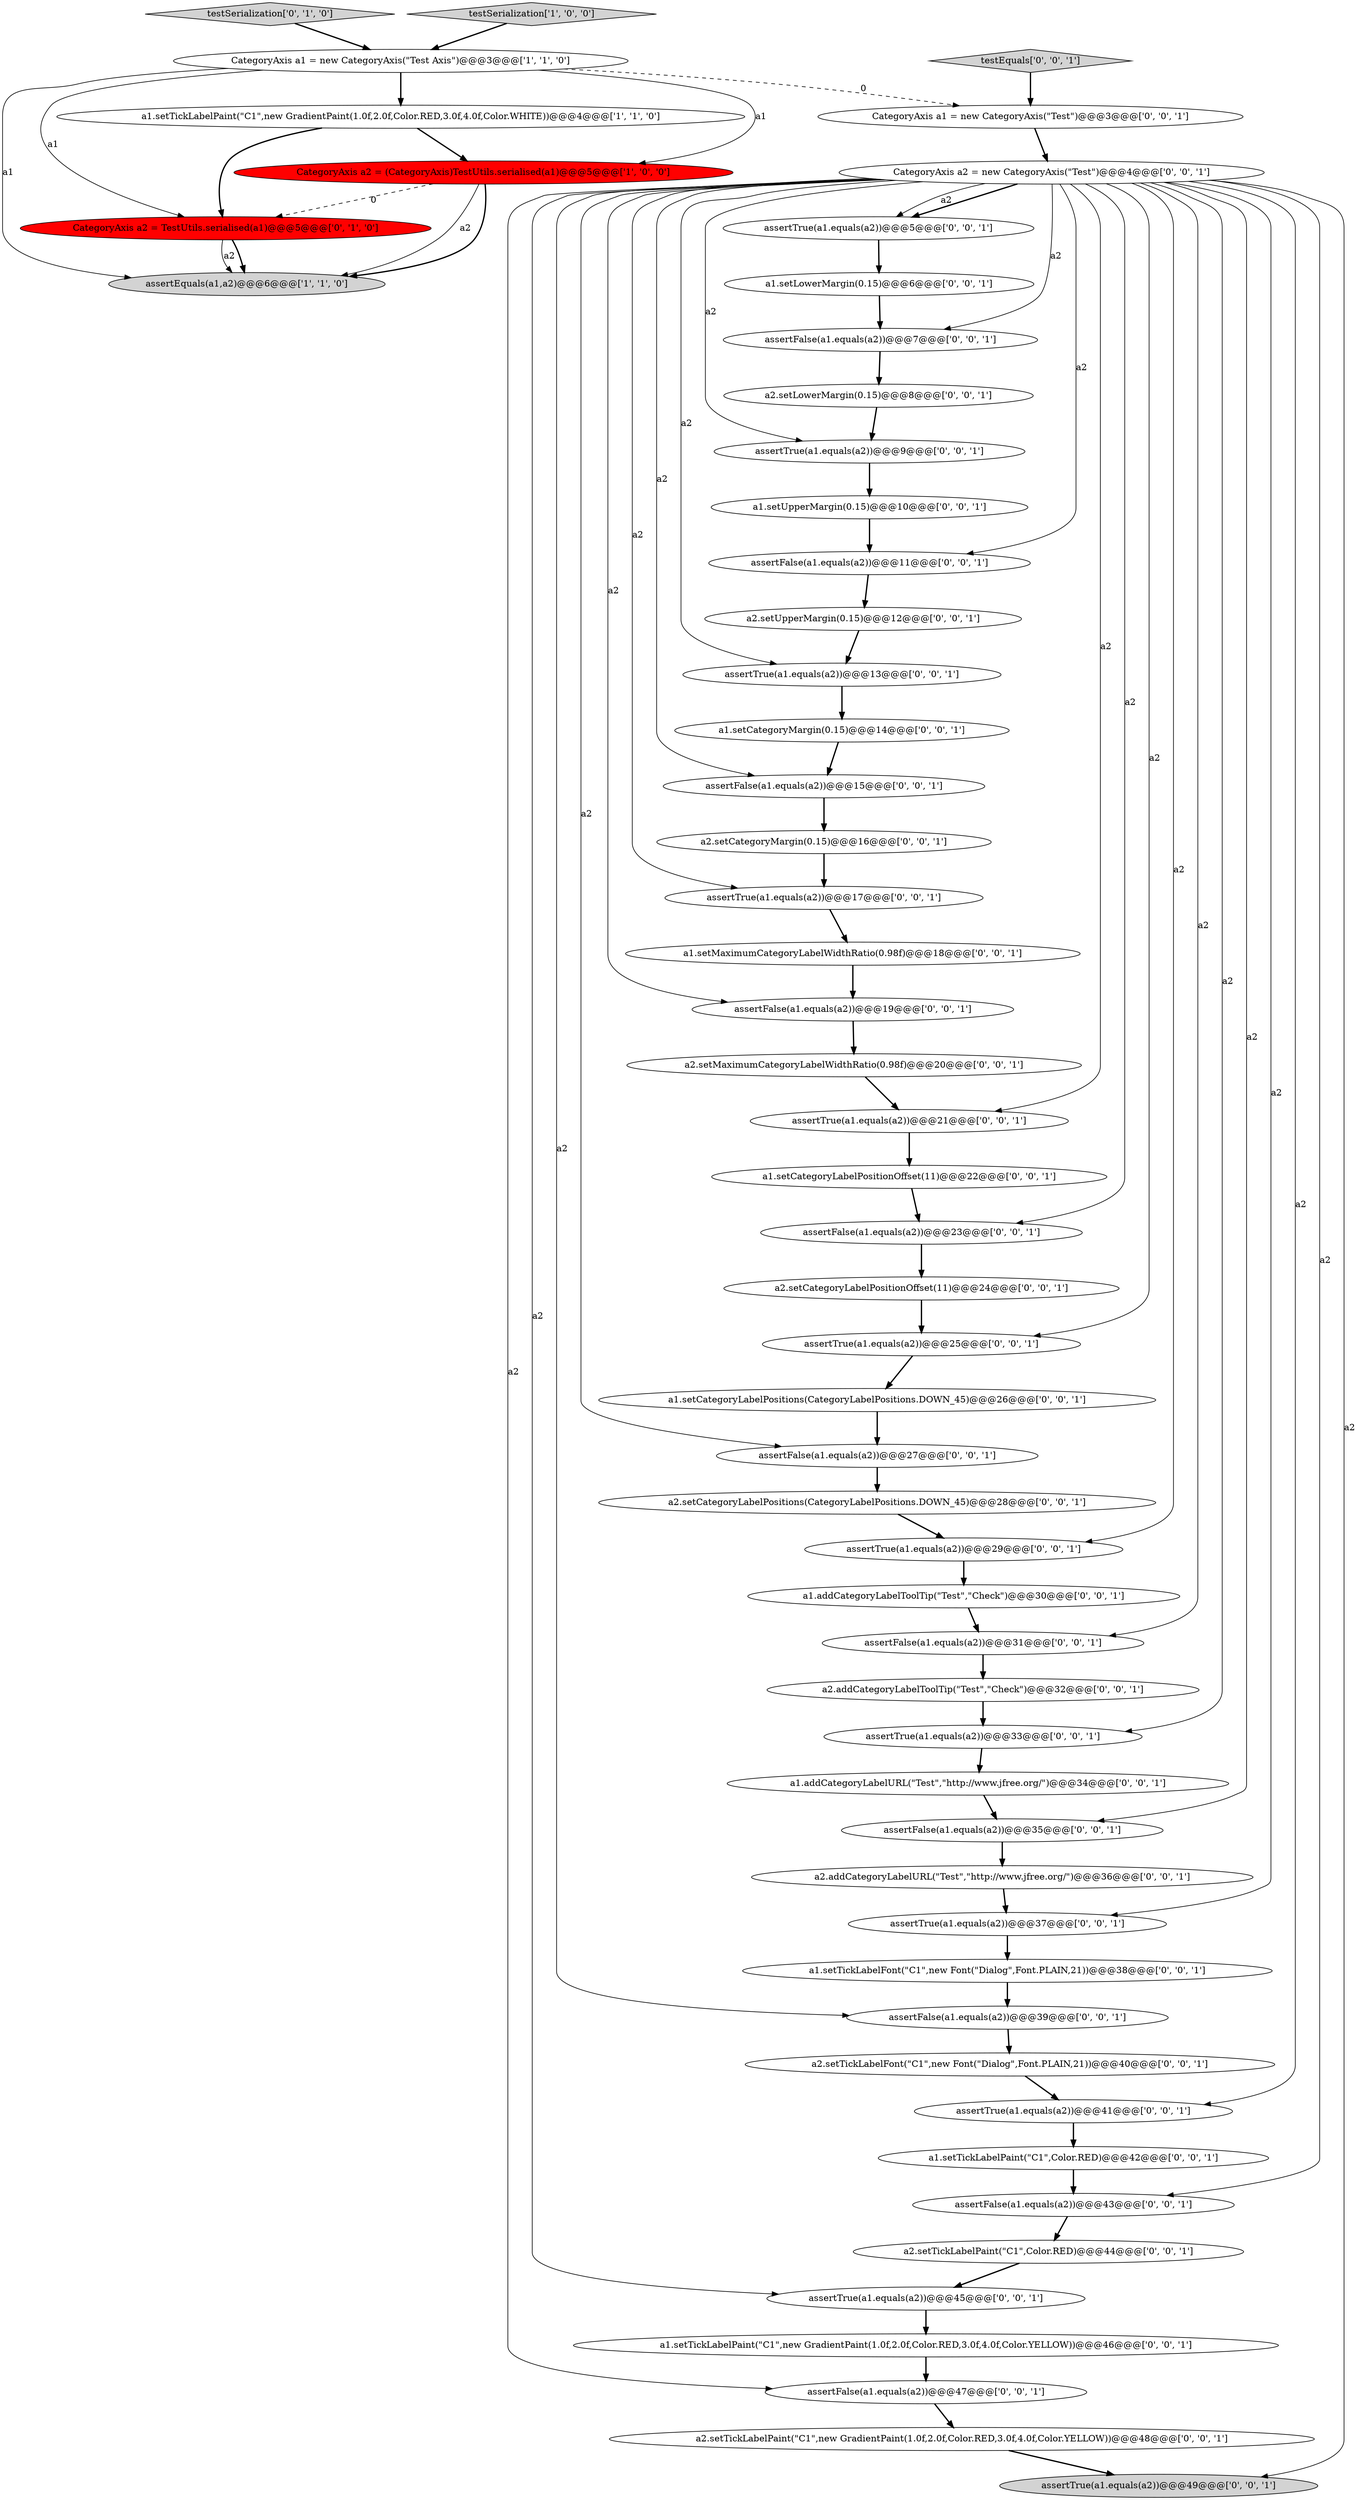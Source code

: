 digraph {
26 [style = filled, label = "assertTrue(a1.equals(a2))@@@45@@@['0', '0', '1']", fillcolor = white, shape = ellipse image = "AAA0AAABBB3BBB"];
14 [style = filled, label = "assertTrue(a1.equals(a2))@@@21@@@['0', '0', '1']", fillcolor = white, shape = ellipse image = "AAA0AAABBB3BBB"];
43 [style = filled, label = "assertTrue(a1.equals(a2))@@@13@@@['0', '0', '1']", fillcolor = white, shape = ellipse image = "AAA0AAABBB3BBB"];
8 [style = filled, label = "a1.addCategoryLabelURL(\"Test\",\"http://www.jfree.org/\")@@@34@@@['0', '0', '1']", fillcolor = white, shape = ellipse image = "AAA0AAABBB3BBB"];
9 [style = filled, label = "assertFalse(a1.equals(a2))@@@47@@@['0', '0', '1']", fillcolor = white, shape = ellipse image = "AAA0AAABBB3BBB"];
46 [style = filled, label = "a1.setTickLabelPaint(\"C1\",Color.RED)@@@42@@@['0', '0', '1']", fillcolor = white, shape = ellipse image = "AAA0AAABBB3BBB"];
5 [style = filled, label = "testSerialization['0', '1', '0']", fillcolor = lightgray, shape = diamond image = "AAA0AAABBB2BBB"];
28 [style = filled, label = "a2.setMaximumCategoryLabelWidthRatio(0.98f)@@@20@@@['0', '0', '1']", fillcolor = white, shape = ellipse image = "AAA0AAABBB3BBB"];
2 [style = filled, label = "CategoryAxis a1 = new CategoryAxis(\"Test Axis\")@@@3@@@['1', '1', '0']", fillcolor = white, shape = ellipse image = "AAA0AAABBB1BBB"];
53 [style = filled, label = "a1.setCategoryMargin(0.15)@@@14@@@['0', '0', '1']", fillcolor = white, shape = ellipse image = "AAA0AAABBB3BBB"];
49 [style = filled, label = "assertFalse(a1.equals(a2))@@@39@@@['0', '0', '1']", fillcolor = white, shape = ellipse image = "AAA0AAABBB3BBB"];
38 [style = filled, label = "assertFalse(a1.equals(a2))@@@43@@@['0', '0', '1']", fillcolor = white, shape = ellipse image = "AAA0AAABBB3BBB"];
23 [style = filled, label = "assertTrue(a1.equals(a2))@@@37@@@['0', '0', '1']", fillcolor = white, shape = ellipse image = "AAA0AAABBB3BBB"];
12 [style = filled, label = "a1.addCategoryLabelToolTip(\"Test\",\"Check\")@@@30@@@['0', '0', '1']", fillcolor = white, shape = ellipse image = "AAA0AAABBB3BBB"];
0 [style = filled, label = "CategoryAxis a2 = (CategoryAxis)TestUtils.serialised(a1)@@@5@@@['1', '0', '0']", fillcolor = red, shape = ellipse image = "AAA1AAABBB1BBB"];
50 [style = filled, label = "assertTrue(a1.equals(a2))@@@17@@@['0', '0', '1']", fillcolor = white, shape = ellipse image = "AAA0AAABBB3BBB"];
13 [style = filled, label = "a1.setTickLabelFont(\"C1\",new Font(\"Dialog\",Font.PLAIN,21))@@@38@@@['0', '0', '1']", fillcolor = white, shape = ellipse image = "AAA0AAABBB3BBB"];
17 [style = filled, label = "assertTrue(a1.equals(a2))@@@33@@@['0', '0', '1']", fillcolor = white, shape = ellipse image = "AAA0AAABBB3BBB"];
35 [style = filled, label = "assertFalse(a1.equals(a2))@@@35@@@['0', '0', '1']", fillcolor = white, shape = ellipse image = "AAA0AAABBB3BBB"];
29 [style = filled, label = "assertTrue(a1.equals(a2))@@@9@@@['0', '0', '1']", fillcolor = white, shape = ellipse image = "AAA0AAABBB3BBB"];
7 [style = filled, label = "a1.setCategoryLabelPositions(CategoryLabelPositions.DOWN_45)@@@26@@@['0', '0', '1']", fillcolor = white, shape = ellipse image = "AAA0AAABBB3BBB"];
42 [style = filled, label = "assertTrue(a1.equals(a2))@@@49@@@['0', '0', '1']", fillcolor = lightgray, shape = ellipse image = "AAA0AAABBB3BBB"];
16 [style = filled, label = "a2.setTickLabelPaint(\"C1\",new GradientPaint(1.0f,2.0f,Color.RED,3.0f,4.0f,Color.YELLOW))@@@48@@@['0', '0', '1']", fillcolor = white, shape = ellipse image = "AAA0AAABBB3BBB"];
34 [style = filled, label = "a2.addCategoryLabelToolTip(\"Test\",\"Check\")@@@32@@@['0', '0', '1']", fillcolor = white, shape = ellipse image = "AAA0AAABBB3BBB"];
15 [style = filled, label = "a1.setMaximumCategoryLabelWidthRatio(0.98f)@@@18@@@['0', '0', '1']", fillcolor = white, shape = ellipse image = "AAA0AAABBB3BBB"];
31 [style = filled, label = "a2.setCategoryLabelPositionOffset(11)@@@24@@@['0', '0', '1']", fillcolor = white, shape = ellipse image = "AAA0AAABBB3BBB"];
39 [style = filled, label = "assertTrue(a1.equals(a2))@@@5@@@['0', '0', '1']", fillcolor = white, shape = ellipse image = "AAA0AAABBB3BBB"];
25 [style = filled, label = "CategoryAxis a2 = new CategoryAxis(\"Test\")@@@4@@@['0', '0', '1']", fillcolor = white, shape = ellipse image = "AAA0AAABBB3BBB"];
6 [style = filled, label = "CategoryAxis a2 = TestUtils.serialised(a1)@@@5@@@['0', '1', '0']", fillcolor = red, shape = ellipse image = "AAA1AAABBB2BBB"];
1 [style = filled, label = "assertEquals(a1,a2)@@@6@@@['1', '1', '0']", fillcolor = lightgray, shape = ellipse image = "AAA0AAABBB1BBB"];
10 [style = filled, label = "a1.setUpperMargin(0.15)@@@10@@@['0', '0', '1']", fillcolor = white, shape = ellipse image = "AAA0AAABBB3BBB"];
48 [style = filled, label = "assertTrue(a1.equals(a2))@@@41@@@['0', '0', '1']", fillcolor = white, shape = ellipse image = "AAA0AAABBB3BBB"];
18 [style = filled, label = "assertFalse(a1.equals(a2))@@@19@@@['0', '0', '1']", fillcolor = white, shape = ellipse image = "AAA0AAABBB3BBB"];
45 [style = filled, label = "a2.setTickLabelPaint(\"C1\",Color.RED)@@@44@@@['0', '0', '1']", fillcolor = white, shape = ellipse image = "AAA0AAABBB3BBB"];
19 [style = filled, label = "assertFalse(a1.equals(a2))@@@23@@@['0', '0', '1']", fillcolor = white, shape = ellipse image = "AAA0AAABBB3BBB"];
30 [style = filled, label = "a2.setUpperMargin(0.15)@@@12@@@['0', '0', '1']", fillcolor = white, shape = ellipse image = "AAA0AAABBB3BBB"];
20 [style = filled, label = "a2.setTickLabelFont(\"C1\",new Font(\"Dialog\",Font.PLAIN,21))@@@40@@@['0', '0', '1']", fillcolor = white, shape = ellipse image = "AAA0AAABBB3BBB"];
3 [style = filled, label = "a1.setTickLabelPaint(\"C1\",new GradientPaint(1.0f,2.0f,Color.RED,3.0f,4.0f,Color.WHITE))@@@4@@@['1', '1', '0']", fillcolor = white, shape = ellipse image = "AAA0AAABBB1BBB"];
52 [style = filled, label = "a1.setTickLabelPaint(\"C1\",new GradientPaint(1.0f,2.0f,Color.RED,3.0f,4.0f,Color.YELLOW))@@@46@@@['0', '0', '1']", fillcolor = white, shape = ellipse image = "AAA0AAABBB3BBB"];
36 [style = filled, label = "assertFalse(a1.equals(a2))@@@11@@@['0', '0', '1']", fillcolor = white, shape = ellipse image = "AAA0AAABBB3BBB"];
41 [style = filled, label = "a2.setCategoryLabelPositions(CategoryLabelPositions.DOWN_45)@@@28@@@['0', '0', '1']", fillcolor = white, shape = ellipse image = "AAA0AAABBB3BBB"];
21 [style = filled, label = "a1.setCategoryLabelPositionOffset(11)@@@22@@@['0', '0', '1']", fillcolor = white, shape = ellipse image = "AAA0AAABBB3BBB"];
54 [style = filled, label = "assertFalse(a1.equals(a2))@@@31@@@['0', '0', '1']", fillcolor = white, shape = ellipse image = "AAA0AAABBB3BBB"];
44 [style = filled, label = "assertFalse(a1.equals(a2))@@@15@@@['0', '0', '1']", fillcolor = white, shape = ellipse image = "AAA0AAABBB3BBB"];
22 [style = filled, label = "assertTrue(a1.equals(a2))@@@29@@@['0', '0', '1']", fillcolor = white, shape = ellipse image = "AAA0AAABBB3BBB"];
33 [style = filled, label = "CategoryAxis a1 = new CategoryAxis(\"Test\")@@@3@@@['0', '0', '1']", fillcolor = white, shape = ellipse image = "AAA0AAABBB3BBB"];
51 [style = filled, label = "assertTrue(a1.equals(a2))@@@25@@@['0', '0', '1']", fillcolor = white, shape = ellipse image = "AAA0AAABBB3BBB"];
11 [style = filled, label = "a2.setCategoryMargin(0.15)@@@16@@@['0', '0', '1']", fillcolor = white, shape = ellipse image = "AAA0AAABBB3BBB"];
40 [style = filled, label = "assertFalse(a1.equals(a2))@@@7@@@['0', '0', '1']", fillcolor = white, shape = ellipse image = "AAA0AAABBB3BBB"];
32 [style = filled, label = "a1.setLowerMargin(0.15)@@@6@@@['0', '0', '1']", fillcolor = white, shape = ellipse image = "AAA0AAABBB3BBB"];
37 [style = filled, label = "testEquals['0', '0', '1']", fillcolor = lightgray, shape = diamond image = "AAA0AAABBB3BBB"];
24 [style = filled, label = "a2.setLowerMargin(0.15)@@@8@@@['0', '0', '1']", fillcolor = white, shape = ellipse image = "AAA0AAABBB3BBB"];
4 [style = filled, label = "testSerialization['1', '0', '0']", fillcolor = lightgray, shape = diamond image = "AAA0AAABBB1BBB"];
27 [style = filled, label = "assertFalse(a1.equals(a2))@@@27@@@['0', '0', '1']", fillcolor = white, shape = ellipse image = "AAA0AAABBB3BBB"];
47 [style = filled, label = "a2.addCategoryLabelURL(\"Test\",\"http://www.jfree.org/\")@@@36@@@['0', '0', '1']", fillcolor = white, shape = ellipse image = "AAA0AAABBB3BBB"];
17->8 [style = bold, label=""];
25->19 [style = solid, label="a2"];
25->54 [style = solid, label="a2"];
2->1 [style = solid, label="a1"];
46->38 [style = bold, label=""];
25->18 [style = solid, label="a2"];
25->50 [style = solid, label="a2"];
25->39 [style = bold, label=""];
25->26 [style = solid, label="a2"];
21->19 [style = bold, label=""];
30->43 [style = bold, label=""];
19->31 [style = bold, label=""];
52->9 [style = bold, label=""];
2->0 [style = solid, label="a1"];
25->39 [style = solid, label="a2"];
2->3 [style = bold, label=""];
2->6 [style = solid, label="a1"];
0->6 [style = dashed, label="0"];
53->44 [style = bold, label=""];
3->6 [style = bold, label=""];
25->14 [style = solid, label="a2"];
38->45 [style = bold, label=""];
13->49 [style = bold, label=""];
24->29 [style = bold, label=""];
4->2 [style = bold, label=""];
25->40 [style = solid, label="a2"];
25->43 [style = solid, label="a2"];
0->1 [style = solid, label="a2"];
25->27 [style = solid, label="a2"];
25->35 [style = solid, label="a2"];
25->38 [style = solid, label="a2"];
25->17 [style = solid, label="a2"];
15->18 [style = bold, label=""];
8->35 [style = bold, label=""];
18->28 [style = bold, label=""];
9->16 [style = bold, label=""];
25->23 [style = solid, label="a2"];
3->0 [style = bold, label=""];
10->36 [style = bold, label=""];
28->14 [style = bold, label=""];
25->48 [style = solid, label="a2"];
48->46 [style = bold, label=""];
25->36 [style = solid, label="a2"];
25->49 [style = solid, label="a2"];
6->1 [style = bold, label=""];
26->52 [style = bold, label=""];
36->30 [style = bold, label=""];
5->2 [style = bold, label=""];
25->51 [style = solid, label="a2"];
6->1 [style = solid, label="a2"];
31->51 [style = bold, label=""];
25->22 [style = solid, label="a2"];
25->9 [style = solid, label="a2"];
33->25 [style = bold, label=""];
23->13 [style = bold, label=""];
0->1 [style = bold, label=""];
22->12 [style = bold, label=""];
32->40 [style = bold, label=""];
43->53 [style = bold, label=""];
39->32 [style = bold, label=""];
51->7 [style = bold, label=""];
27->41 [style = bold, label=""];
34->17 [style = bold, label=""];
20->48 [style = bold, label=""];
25->29 [style = solid, label="a2"];
7->27 [style = bold, label=""];
35->47 [style = bold, label=""];
25->44 [style = solid, label="a2"];
44->11 [style = bold, label=""];
29->10 [style = bold, label=""];
40->24 [style = bold, label=""];
11->50 [style = bold, label=""];
16->42 [style = bold, label=""];
45->26 [style = bold, label=""];
2->33 [style = dashed, label="0"];
50->15 [style = bold, label=""];
41->22 [style = bold, label=""];
37->33 [style = bold, label=""];
12->54 [style = bold, label=""];
47->23 [style = bold, label=""];
25->42 [style = solid, label="a2"];
49->20 [style = bold, label=""];
14->21 [style = bold, label=""];
54->34 [style = bold, label=""];
}
